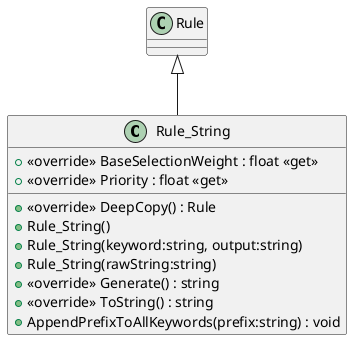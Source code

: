 @startuml
class Rule_String {
    + <<override>> BaseSelectionWeight : float <<get>>
    + <<override>> Priority : float <<get>>
    + <<override>> DeepCopy() : Rule
    + Rule_String()
    + Rule_String(keyword:string, output:string)
    + Rule_String(rawString:string)
    + <<override>> Generate() : string
    + <<override>> ToString() : string
    + AppendPrefixToAllKeywords(prefix:string) : void
}
Rule <|-- Rule_String
@enduml
